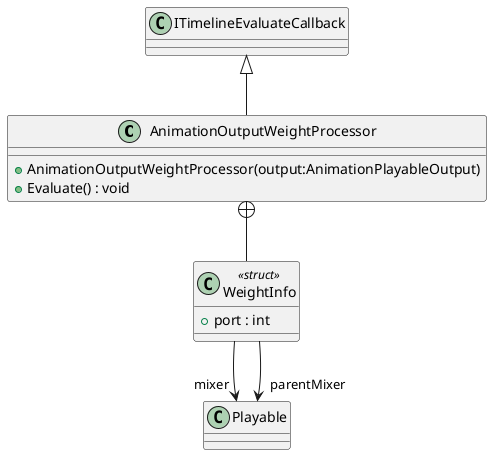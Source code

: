 @startuml
class AnimationOutputWeightProcessor {
    + AnimationOutputWeightProcessor(output:AnimationPlayableOutput)
    + Evaluate() : void
}
class WeightInfo <<struct>> {
    + port : int
}
ITimelineEvaluateCallback <|-- AnimationOutputWeightProcessor
AnimationOutputWeightProcessor +-- WeightInfo
WeightInfo --> "mixer" Playable
WeightInfo --> "parentMixer" Playable
@enduml
